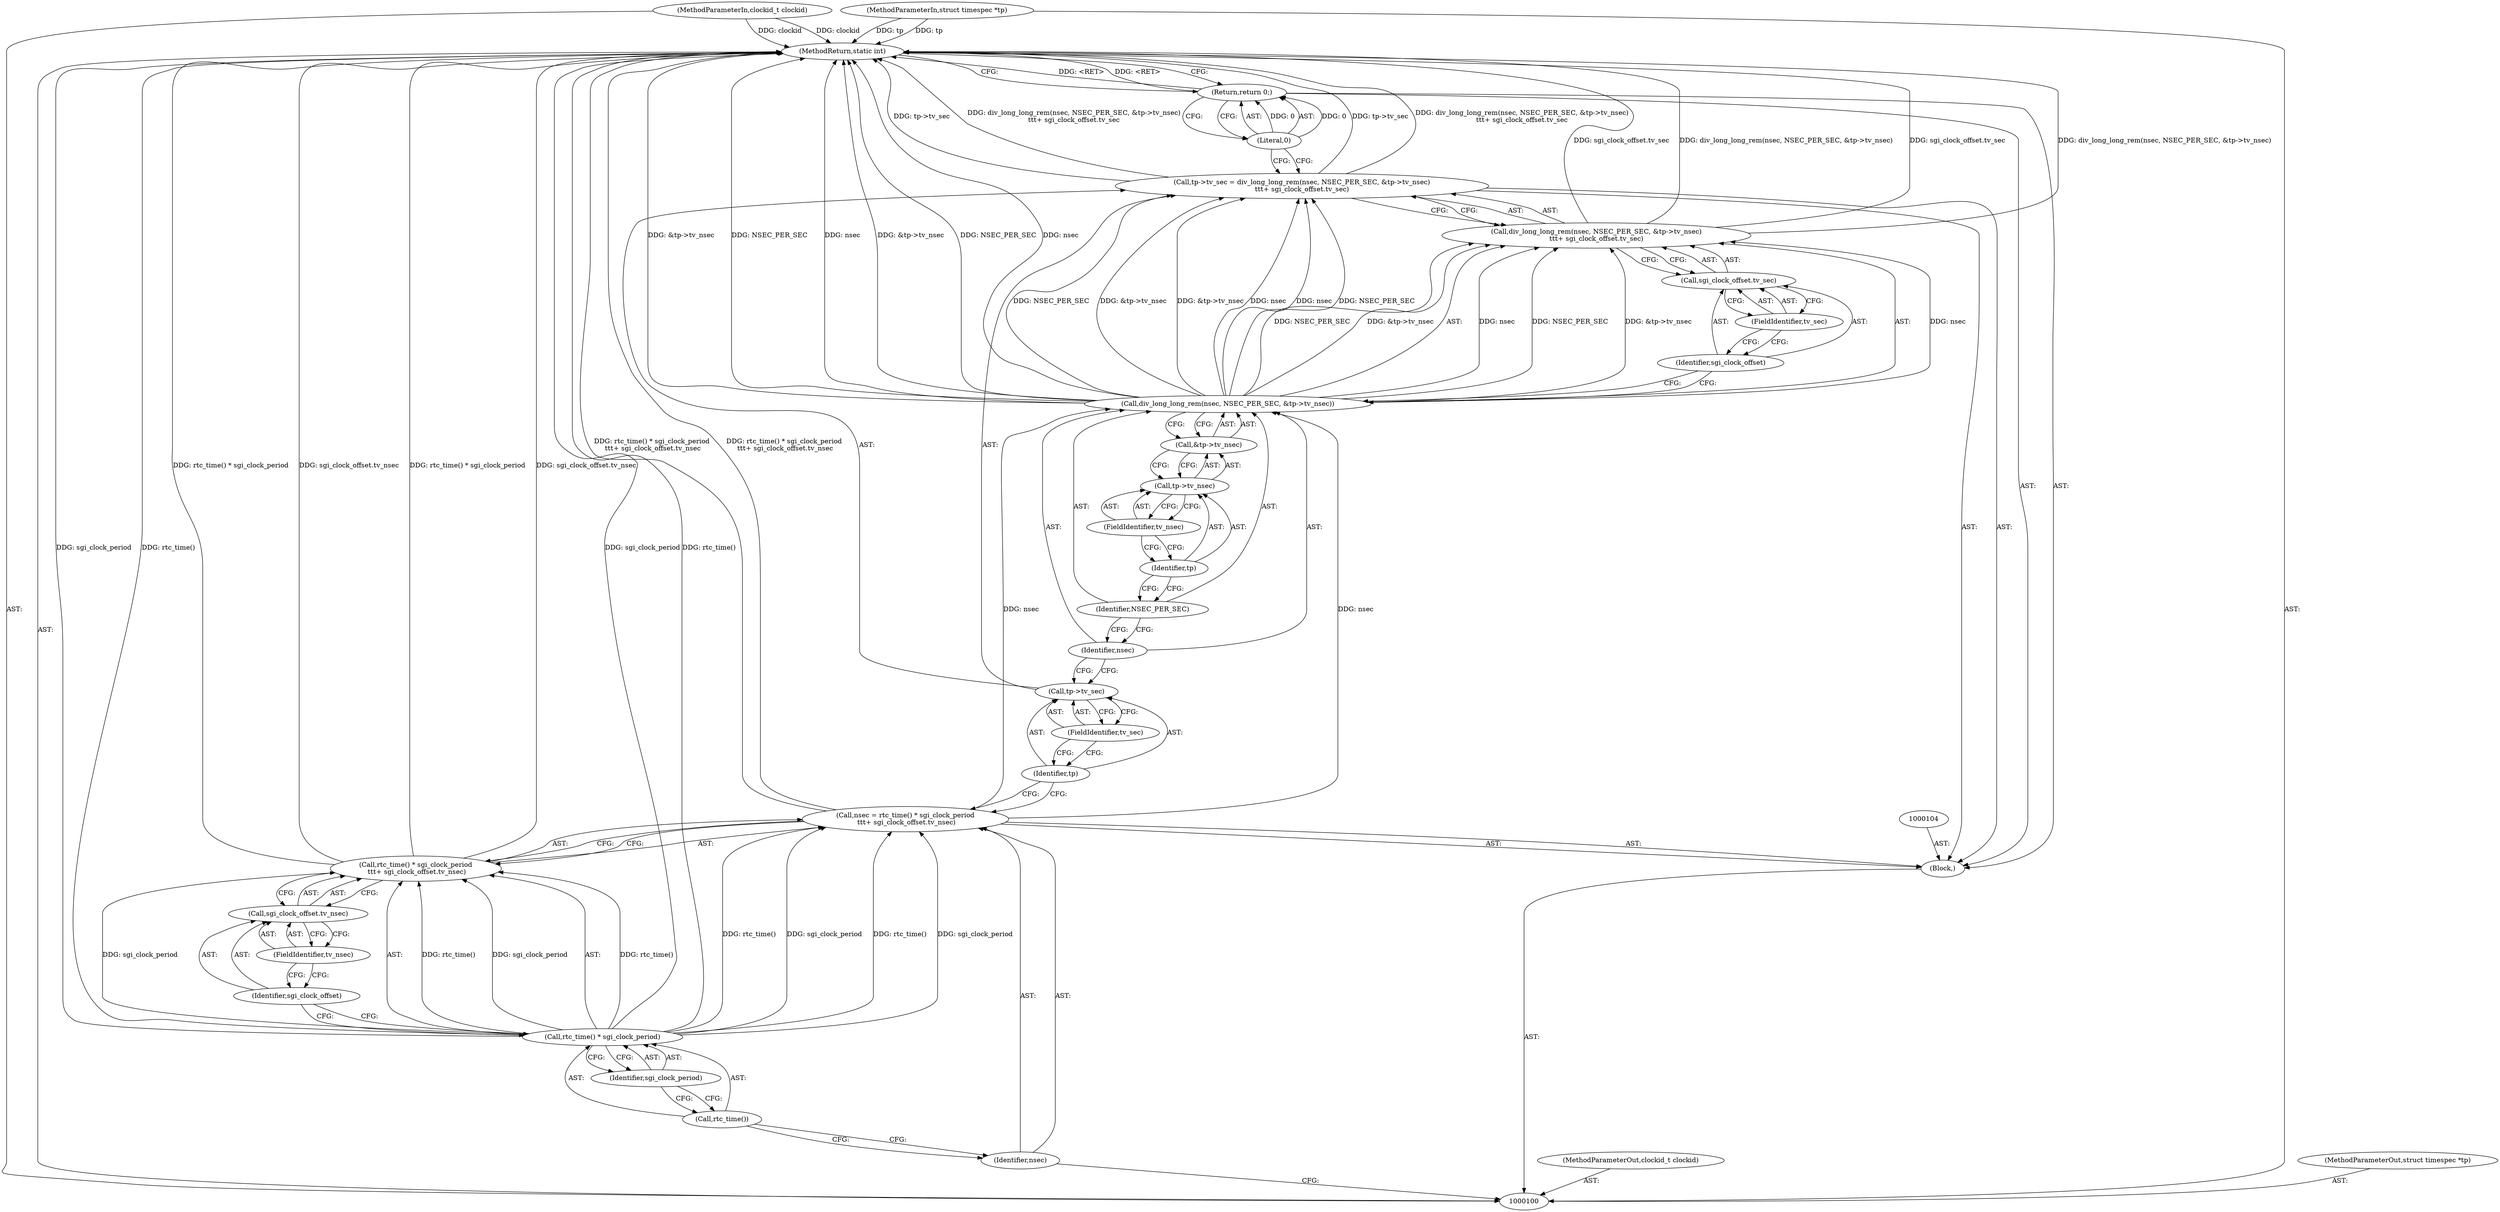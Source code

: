 digraph "1_linux_f8bd2258e2d520dff28c855658bd24bdafb5102d_0" {
"1000131" [label="(MethodReturn,static int)"];
"1000101" [label="(MethodParameterIn,clockid_t clockid)"];
"1000178" [label="(MethodParameterOut,clockid_t clockid)"];
"1000102" [label="(MethodParameterIn,struct timespec *tp)"];
"1000179" [label="(MethodParameterOut,struct timespec *tp)"];
"1000103" [label="(Block,)"];
"1000105" [label="(Call,nsec = rtc_time() * sgi_clock_period\n \t\t\t+ sgi_clock_offset.tv_nsec)"];
"1000106" [label="(Identifier,nsec)"];
"1000110" [label="(Identifier,sgi_clock_period)"];
"1000107" [label="(Call,rtc_time() * sgi_clock_period\n \t\t\t+ sgi_clock_offset.tv_nsec)"];
"1000108" [label="(Call,rtc_time() * sgi_clock_period)"];
"1000109" [label="(Call,rtc_time())"];
"1000113" [label="(FieldIdentifier,tv_nsec)"];
"1000111" [label="(Call,sgi_clock_offset.tv_nsec)"];
"1000112" [label="(Identifier,sgi_clock_offset)"];
"1000114" [label="(Call,tp->tv_sec = div_long_long_rem(nsec, NSEC_PER_SEC, &tp->tv_nsec)\n\t\t\t+ sgi_clock_offset.tv_sec)"];
"1000115" [label="(Call,tp->tv_sec)"];
"1000116" [label="(Identifier,tp)"];
"1000118" [label="(Call,div_long_long_rem(nsec, NSEC_PER_SEC, &tp->tv_nsec)\n\t\t\t+ sgi_clock_offset.tv_sec)"];
"1000119" [label="(Call,div_long_long_rem(nsec, NSEC_PER_SEC, &tp->tv_nsec))"];
"1000120" [label="(Identifier,nsec)"];
"1000121" [label="(Identifier,NSEC_PER_SEC)"];
"1000117" [label="(FieldIdentifier,tv_sec)"];
"1000122" [label="(Call,&tp->tv_nsec)"];
"1000123" [label="(Call,tp->tv_nsec)"];
"1000124" [label="(Identifier,tp)"];
"1000125" [label="(FieldIdentifier,tv_nsec)"];
"1000128" [label="(FieldIdentifier,tv_sec)"];
"1000126" [label="(Call,sgi_clock_offset.tv_sec)"];
"1000127" [label="(Identifier,sgi_clock_offset)"];
"1000129" [label="(Return,return 0;)"];
"1000130" [label="(Literal,0)"];
"1000131" -> "1000100"  [label="AST: "];
"1000131" -> "1000129"  [label="CFG: "];
"1000129" -> "1000131"  [label="DDG: <RET>"];
"1000118" -> "1000131"  [label="DDG: sgi_clock_offset.tv_sec"];
"1000118" -> "1000131"  [label="DDG: div_long_long_rem(nsec, NSEC_PER_SEC, &tp->tv_nsec)"];
"1000107" -> "1000131"  [label="DDG: rtc_time() * sgi_clock_period"];
"1000107" -> "1000131"  [label="DDG: sgi_clock_offset.tv_nsec"];
"1000105" -> "1000131"  [label="DDG: rtc_time() * sgi_clock_period\n \t\t\t+ sgi_clock_offset.tv_nsec"];
"1000114" -> "1000131"  [label="DDG: div_long_long_rem(nsec, NSEC_PER_SEC, &tp->tv_nsec)\n\t\t\t+ sgi_clock_offset.tv_sec"];
"1000114" -> "1000131"  [label="DDG: tp->tv_sec"];
"1000102" -> "1000131"  [label="DDG: tp"];
"1000119" -> "1000131"  [label="DDG: &tp->tv_nsec"];
"1000119" -> "1000131"  [label="DDG: NSEC_PER_SEC"];
"1000119" -> "1000131"  [label="DDG: nsec"];
"1000108" -> "1000131"  [label="DDG: rtc_time()"];
"1000108" -> "1000131"  [label="DDG: sgi_clock_period"];
"1000101" -> "1000131"  [label="DDG: clockid"];
"1000101" -> "1000100"  [label="AST: "];
"1000101" -> "1000131"  [label="DDG: clockid"];
"1000178" -> "1000100"  [label="AST: "];
"1000102" -> "1000100"  [label="AST: "];
"1000102" -> "1000131"  [label="DDG: tp"];
"1000179" -> "1000100"  [label="AST: "];
"1000103" -> "1000100"  [label="AST: "];
"1000104" -> "1000103"  [label="AST: "];
"1000105" -> "1000103"  [label="AST: "];
"1000114" -> "1000103"  [label="AST: "];
"1000129" -> "1000103"  [label="AST: "];
"1000105" -> "1000103"  [label="AST: "];
"1000105" -> "1000107"  [label="CFG: "];
"1000106" -> "1000105"  [label="AST: "];
"1000107" -> "1000105"  [label="AST: "];
"1000116" -> "1000105"  [label="CFG: "];
"1000105" -> "1000131"  [label="DDG: rtc_time() * sgi_clock_period\n \t\t\t+ sgi_clock_offset.tv_nsec"];
"1000108" -> "1000105"  [label="DDG: rtc_time()"];
"1000108" -> "1000105"  [label="DDG: sgi_clock_period"];
"1000105" -> "1000119"  [label="DDG: nsec"];
"1000106" -> "1000105"  [label="AST: "];
"1000106" -> "1000100"  [label="CFG: "];
"1000109" -> "1000106"  [label="CFG: "];
"1000110" -> "1000108"  [label="AST: "];
"1000110" -> "1000109"  [label="CFG: "];
"1000108" -> "1000110"  [label="CFG: "];
"1000107" -> "1000105"  [label="AST: "];
"1000107" -> "1000111"  [label="CFG: "];
"1000108" -> "1000107"  [label="AST: "];
"1000111" -> "1000107"  [label="AST: "];
"1000105" -> "1000107"  [label="CFG: "];
"1000107" -> "1000131"  [label="DDG: rtc_time() * sgi_clock_period"];
"1000107" -> "1000131"  [label="DDG: sgi_clock_offset.tv_nsec"];
"1000108" -> "1000107"  [label="DDG: rtc_time()"];
"1000108" -> "1000107"  [label="DDG: sgi_clock_period"];
"1000108" -> "1000107"  [label="AST: "];
"1000108" -> "1000110"  [label="CFG: "];
"1000109" -> "1000108"  [label="AST: "];
"1000110" -> "1000108"  [label="AST: "];
"1000112" -> "1000108"  [label="CFG: "];
"1000108" -> "1000131"  [label="DDG: rtc_time()"];
"1000108" -> "1000131"  [label="DDG: sgi_clock_period"];
"1000108" -> "1000105"  [label="DDG: rtc_time()"];
"1000108" -> "1000105"  [label="DDG: sgi_clock_period"];
"1000108" -> "1000107"  [label="DDG: rtc_time()"];
"1000108" -> "1000107"  [label="DDG: sgi_clock_period"];
"1000109" -> "1000108"  [label="AST: "];
"1000109" -> "1000106"  [label="CFG: "];
"1000110" -> "1000109"  [label="CFG: "];
"1000113" -> "1000111"  [label="AST: "];
"1000113" -> "1000112"  [label="CFG: "];
"1000111" -> "1000113"  [label="CFG: "];
"1000111" -> "1000107"  [label="AST: "];
"1000111" -> "1000113"  [label="CFG: "];
"1000112" -> "1000111"  [label="AST: "];
"1000113" -> "1000111"  [label="AST: "];
"1000107" -> "1000111"  [label="CFG: "];
"1000112" -> "1000111"  [label="AST: "];
"1000112" -> "1000108"  [label="CFG: "];
"1000113" -> "1000112"  [label="CFG: "];
"1000114" -> "1000103"  [label="AST: "];
"1000114" -> "1000118"  [label="CFG: "];
"1000115" -> "1000114"  [label="AST: "];
"1000118" -> "1000114"  [label="AST: "];
"1000130" -> "1000114"  [label="CFG: "];
"1000114" -> "1000131"  [label="DDG: div_long_long_rem(nsec, NSEC_PER_SEC, &tp->tv_nsec)\n\t\t\t+ sgi_clock_offset.tv_sec"];
"1000114" -> "1000131"  [label="DDG: tp->tv_sec"];
"1000119" -> "1000114"  [label="DDG: nsec"];
"1000119" -> "1000114"  [label="DDG: NSEC_PER_SEC"];
"1000119" -> "1000114"  [label="DDG: &tp->tv_nsec"];
"1000115" -> "1000114"  [label="AST: "];
"1000115" -> "1000117"  [label="CFG: "];
"1000116" -> "1000115"  [label="AST: "];
"1000117" -> "1000115"  [label="AST: "];
"1000120" -> "1000115"  [label="CFG: "];
"1000116" -> "1000115"  [label="AST: "];
"1000116" -> "1000105"  [label="CFG: "];
"1000117" -> "1000116"  [label="CFG: "];
"1000118" -> "1000114"  [label="AST: "];
"1000118" -> "1000126"  [label="CFG: "];
"1000119" -> "1000118"  [label="AST: "];
"1000126" -> "1000118"  [label="AST: "];
"1000114" -> "1000118"  [label="CFG: "];
"1000118" -> "1000131"  [label="DDG: sgi_clock_offset.tv_sec"];
"1000118" -> "1000131"  [label="DDG: div_long_long_rem(nsec, NSEC_PER_SEC, &tp->tv_nsec)"];
"1000119" -> "1000118"  [label="DDG: nsec"];
"1000119" -> "1000118"  [label="DDG: NSEC_PER_SEC"];
"1000119" -> "1000118"  [label="DDG: &tp->tv_nsec"];
"1000119" -> "1000118"  [label="AST: "];
"1000119" -> "1000122"  [label="CFG: "];
"1000120" -> "1000119"  [label="AST: "];
"1000121" -> "1000119"  [label="AST: "];
"1000122" -> "1000119"  [label="AST: "];
"1000127" -> "1000119"  [label="CFG: "];
"1000119" -> "1000131"  [label="DDG: &tp->tv_nsec"];
"1000119" -> "1000131"  [label="DDG: NSEC_PER_SEC"];
"1000119" -> "1000131"  [label="DDG: nsec"];
"1000119" -> "1000114"  [label="DDG: nsec"];
"1000119" -> "1000114"  [label="DDG: NSEC_PER_SEC"];
"1000119" -> "1000114"  [label="DDG: &tp->tv_nsec"];
"1000119" -> "1000118"  [label="DDG: nsec"];
"1000119" -> "1000118"  [label="DDG: NSEC_PER_SEC"];
"1000119" -> "1000118"  [label="DDG: &tp->tv_nsec"];
"1000105" -> "1000119"  [label="DDG: nsec"];
"1000120" -> "1000119"  [label="AST: "];
"1000120" -> "1000115"  [label="CFG: "];
"1000121" -> "1000120"  [label="CFG: "];
"1000121" -> "1000119"  [label="AST: "];
"1000121" -> "1000120"  [label="CFG: "];
"1000124" -> "1000121"  [label="CFG: "];
"1000117" -> "1000115"  [label="AST: "];
"1000117" -> "1000116"  [label="CFG: "];
"1000115" -> "1000117"  [label="CFG: "];
"1000122" -> "1000119"  [label="AST: "];
"1000122" -> "1000123"  [label="CFG: "];
"1000123" -> "1000122"  [label="AST: "];
"1000119" -> "1000122"  [label="CFG: "];
"1000123" -> "1000122"  [label="AST: "];
"1000123" -> "1000125"  [label="CFG: "];
"1000124" -> "1000123"  [label="AST: "];
"1000125" -> "1000123"  [label="AST: "];
"1000122" -> "1000123"  [label="CFG: "];
"1000124" -> "1000123"  [label="AST: "];
"1000124" -> "1000121"  [label="CFG: "];
"1000125" -> "1000124"  [label="CFG: "];
"1000125" -> "1000123"  [label="AST: "];
"1000125" -> "1000124"  [label="CFG: "];
"1000123" -> "1000125"  [label="CFG: "];
"1000128" -> "1000126"  [label="AST: "];
"1000128" -> "1000127"  [label="CFG: "];
"1000126" -> "1000128"  [label="CFG: "];
"1000126" -> "1000118"  [label="AST: "];
"1000126" -> "1000128"  [label="CFG: "];
"1000127" -> "1000126"  [label="AST: "];
"1000128" -> "1000126"  [label="AST: "];
"1000118" -> "1000126"  [label="CFG: "];
"1000127" -> "1000126"  [label="AST: "];
"1000127" -> "1000119"  [label="CFG: "];
"1000128" -> "1000127"  [label="CFG: "];
"1000129" -> "1000103"  [label="AST: "];
"1000129" -> "1000130"  [label="CFG: "];
"1000130" -> "1000129"  [label="AST: "];
"1000131" -> "1000129"  [label="CFG: "];
"1000129" -> "1000131"  [label="DDG: <RET>"];
"1000130" -> "1000129"  [label="DDG: 0"];
"1000130" -> "1000129"  [label="AST: "];
"1000130" -> "1000114"  [label="CFG: "];
"1000129" -> "1000130"  [label="CFG: "];
"1000130" -> "1000129"  [label="DDG: 0"];
}
